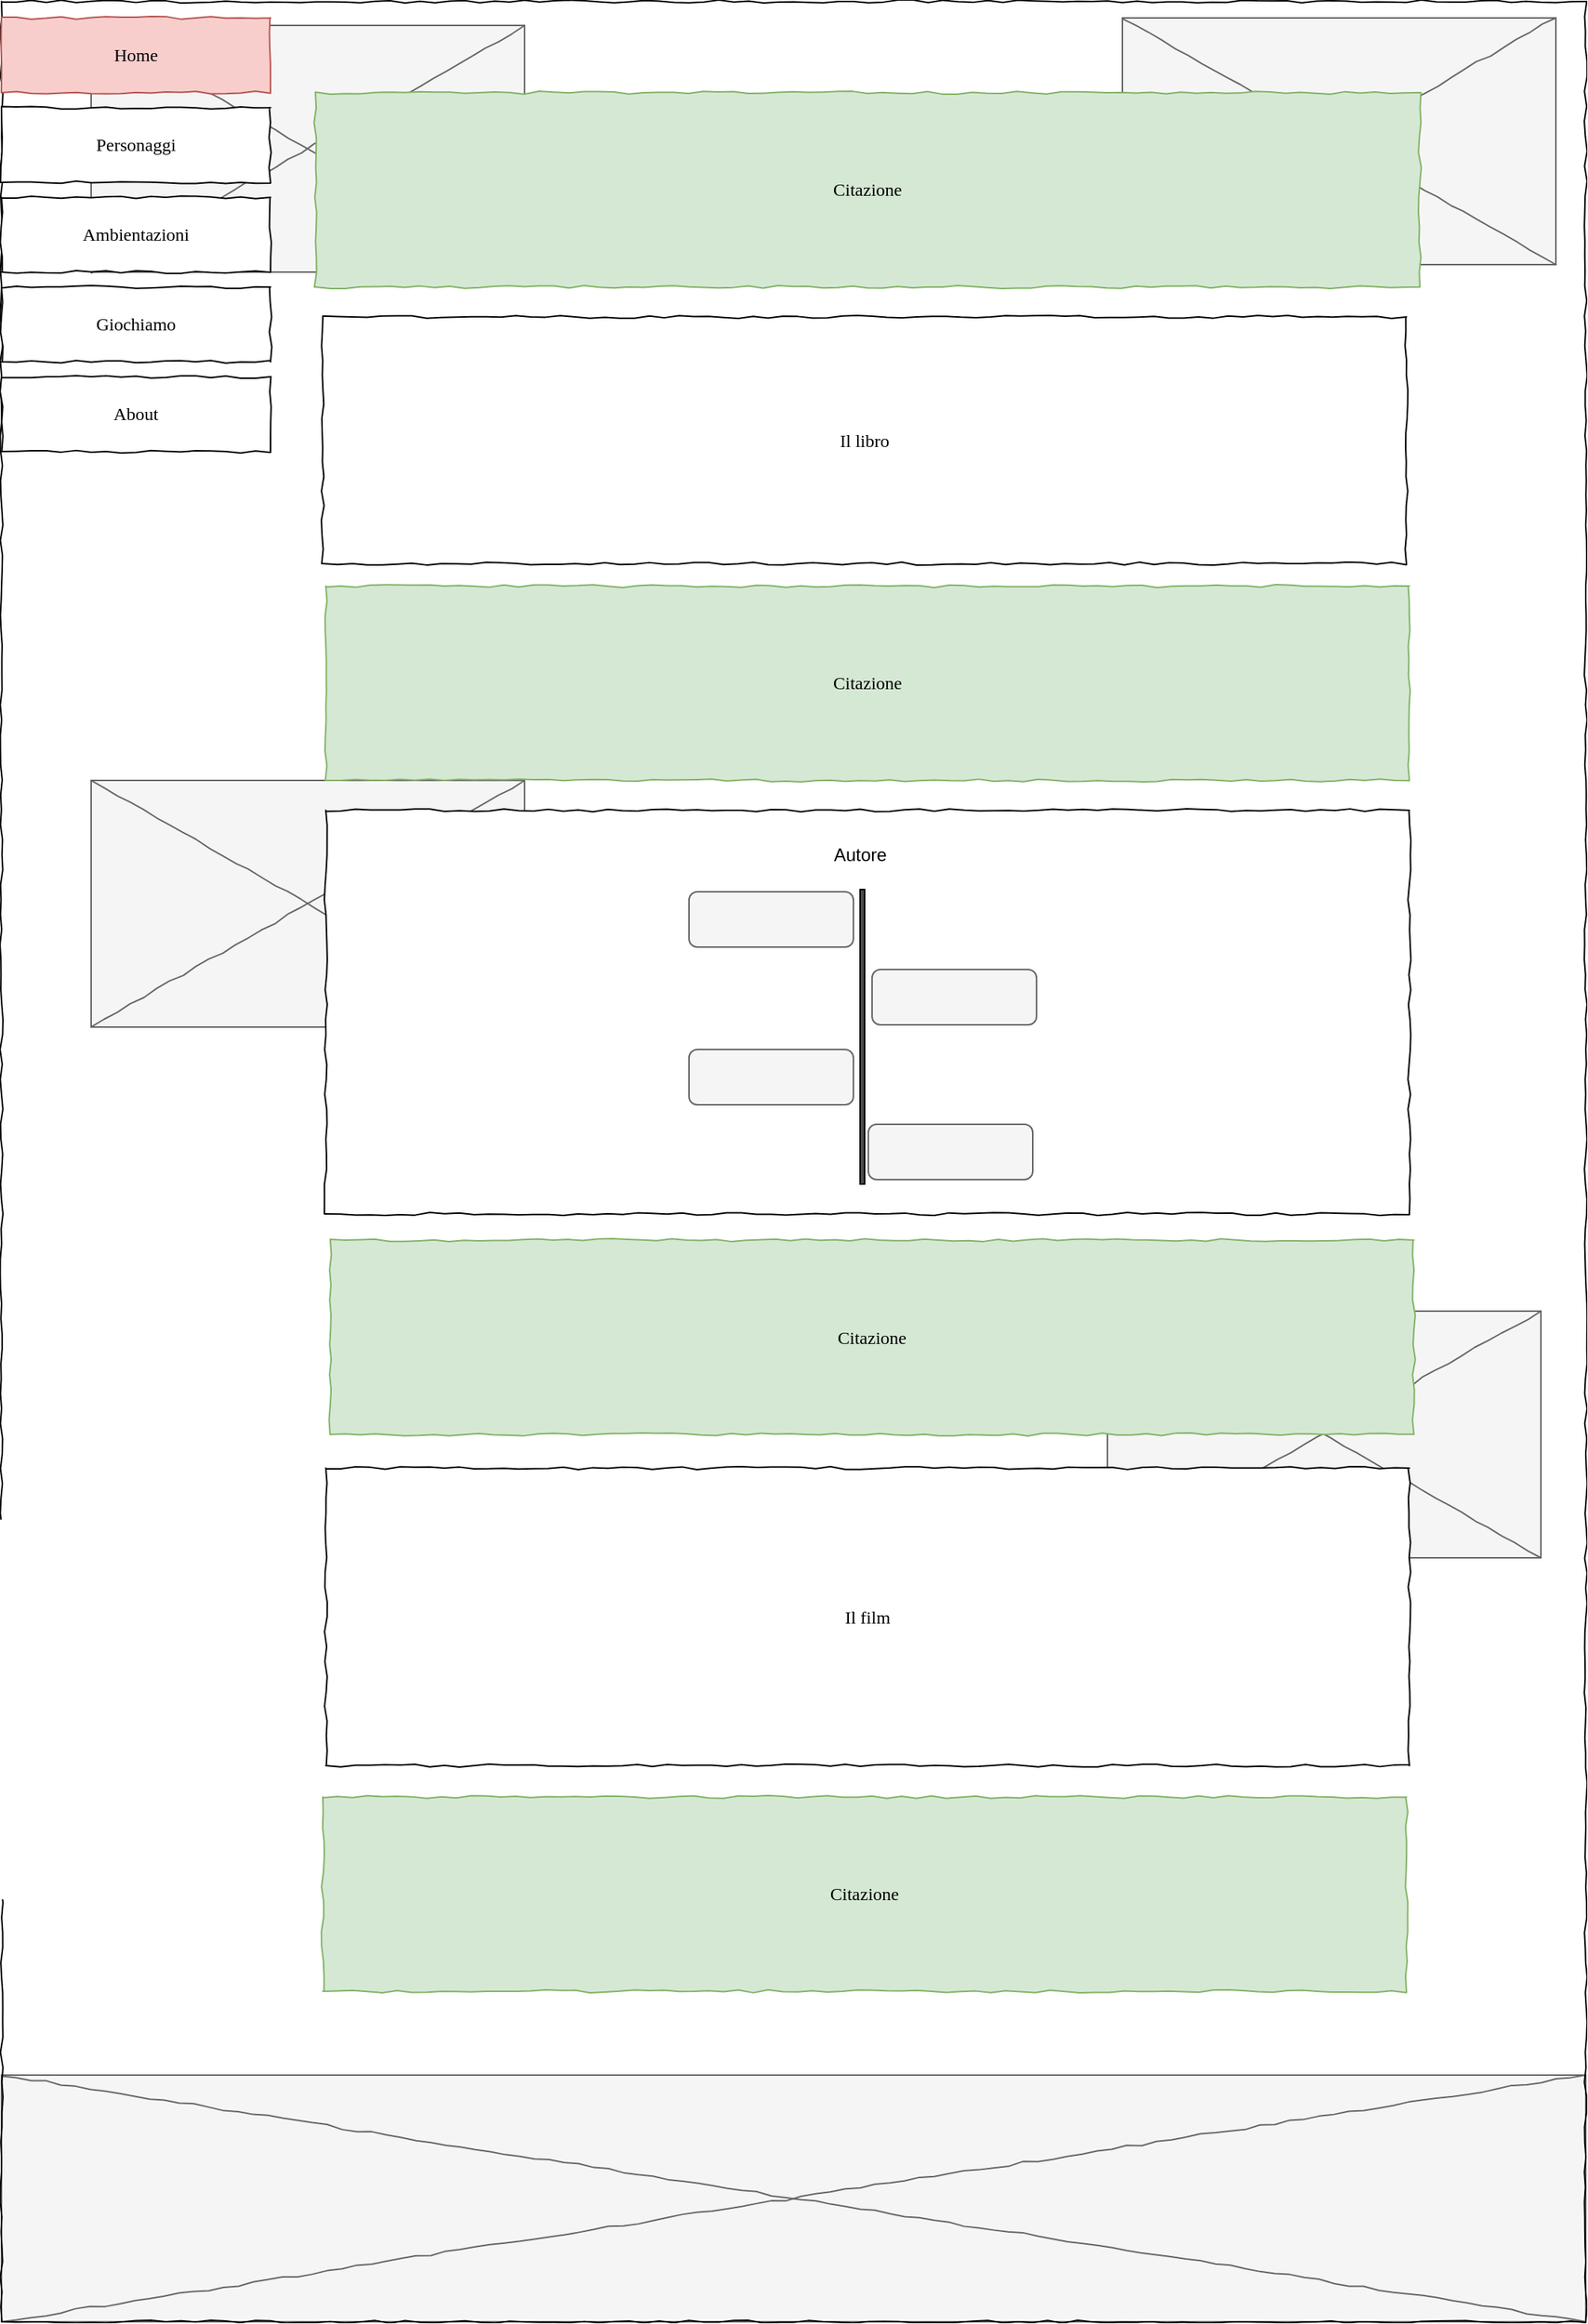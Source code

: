 <mxfile version="10.7.5" type="device"><diagram name="Home.html" id="03018318-947c-dd8e-b7a3-06fadd420f32"><mxGraphModel dx="3770" dy="1975" grid="1" gridSize="10" guides="1" tooltips="1" connect="1" arrows="1" fold="1" page="1" pageScale="1" pageWidth="1100" pageHeight="850" background="#ffffff" math="0" shadow="0"><root><mxCell id="0"/><mxCell id="1" parent="0"/><mxCell id="3b6EQW20AyXUK09YVv4O-10" value="" style="verticalLabelPosition=bottom;shadow=0;dashed=0;align=center;html=1;verticalAlign=top;strokeWidth=1;shape=mxgraph.mockup.graphics.simpleIcon;strokeColor=#666666;fillColor=#f5f5f5;rounded=0;labelBackgroundColor=none;fontFamily=Verdana;fontSize=14;fontColor=#333333;comic=1;" vertex="1" parent="1"><mxGeometry x="20" y="1426" width="1060" height="165" as="geometry"/></mxCell><mxCell id="3b6EQW20AyXUK09YVv4O-17" value="" style="verticalLabelPosition=bottom;shadow=0;dashed=0;align=center;html=1;verticalAlign=top;strokeWidth=1;shape=mxgraph.mockup.graphics.simpleIcon;strokeColor=#666666;fillColor=#f5f5f5;rounded=0;labelBackgroundColor=none;fontFamily=Verdana;fontSize=14;fontColor=#333333;comic=1;" vertex="1" parent="1"><mxGeometry x="760" y="915" width="290" height="165" as="geometry"/></mxCell><mxCell id="3b6EQW20AyXUK09YVv4O-15" value="" style="verticalLabelPosition=bottom;shadow=0;dashed=0;align=center;html=1;verticalAlign=top;strokeWidth=1;shape=mxgraph.mockup.graphics.simpleIcon;strokeColor=#666666;fillColor=#f5f5f5;rounded=0;labelBackgroundColor=none;fontFamily=Verdana;fontSize=14;fontColor=#333333;comic=1;" vertex="1" parent="1"><mxGeometry x="80" y="560" width="290" height="165" as="geometry"/></mxCell><mxCell id="3b6EQW20AyXUK09YVv4O-11" value="" style="verticalLabelPosition=bottom;shadow=0;dashed=0;align=center;html=1;verticalAlign=top;strokeWidth=1;shape=mxgraph.mockup.graphics.simpleIcon;strokeColor=#666666;fillColor=#f5f5f5;rounded=0;labelBackgroundColor=none;fontFamily=Verdana;fontSize=14;comic=1;fontColor=#333333;" vertex="1" parent="1"><mxGeometry x="770" y="50" width="290" height="165" as="geometry"/></mxCell><mxCell id="677b7b8949515195-16" value="" style="verticalLabelPosition=bottom;shadow=0;dashed=0;align=center;html=1;verticalAlign=top;strokeWidth=1;shape=mxgraph.mockup.graphics.simpleIcon;rounded=0;labelBackgroundColor=none;fontFamily=Verdana;fontSize=14;comic=1;fillColor=#f5f5f5;strokeColor=#666666;fontColor=#333333;" parent="1" vertex="1"><mxGeometry x="80" y="55" width="290" height="165" as="geometry"/></mxCell><mxCell id="677b7b8949515195-1" value="" style="whiteSpace=wrap;html=1;rounded=0;shadow=0;labelBackgroundColor=none;strokeColor=#000000;strokeWidth=1;fillColor=none;fontFamily=Verdana;fontSize=12;fontColor=#000000;align=center;comic=1;" parent="1" vertex="1"><mxGeometry x="20" y="39" width="1060" height="1552" as="geometry"/></mxCell><mxCell id="677b7b8949515195-10" value="Home" style="whiteSpace=wrap;html=1;rounded=0;shadow=0;labelBackgroundColor=none;strokeWidth=1;fontFamily=Verdana;fontSize=12;align=center;comic=1;fillColor=#f8cecc;strokeColor=#b85450;" parent="1" vertex="1"><mxGeometry x="20" y="50" width="180" height="50" as="geometry"/></mxCell><mxCell id="677b7b8949515195-25" value="Citazione" style="whiteSpace=wrap;html=1;rounded=0;shadow=0;labelBackgroundColor=none;strokeWidth=1;fontFamily=Verdana;fontSize=12;align=center;comic=1;fillColor=#d5e8d4;strokeColor=#82b366;" parent="1" vertex="1"><mxGeometry x="230" y="100" width="739" height="130" as="geometry"/></mxCell><mxCell id="677b7b8949515195-42" value="External Links" style="text;html=1;points=[];align=left;verticalAlign=top;spacingTop=-4;fontSize=14;fontFamily=Verdana;fontColor=#000000;" parent="1" vertex="1"><mxGeometry x="860" y="653" width="170" height="20" as="geometry"/></mxCell><mxCell id="3b6EQW20AyXUK09YVv4O-1" value="Personaggi&lt;br&gt;" style="whiteSpace=wrap;html=1;rounded=0;shadow=0;labelBackgroundColor=none;strokeWidth=1;fontFamily=Verdana;fontSize=12;align=center;comic=1;" vertex="1" parent="1"><mxGeometry x="20" y="110" width="180" height="50" as="geometry"/></mxCell><mxCell id="3b6EQW20AyXUK09YVv4O-2" value="Ambientazioni" style="whiteSpace=wrap;html=1;rounded=0;shadow=0;labelBackgroundColor=none;strokeWidth=1;fontFamily=Verdana;fontSize=12;align=center;comic=1;" vertex="1" parent="1"><mxGeometry x="20" y="170" width="180" height="50" as="geometry"/></mxCell><mxCell id="3b6EQW20AyXUK09YVv4O-3" value="Giochiamo" style="whiteSpace=wrap;html=1;rounded=0;shadow=0;labelBackgroundColor=none;strokeWidth=1;fontFamily=Verdana;fontSize=12;align=center;comic=1;" vertex="1" parent="1"><mxGeometry x="20" y="230" width="180" height="50" as="geometry"/></mxCell><mxCell id="3b6EQW20AyXUK09YVv4O-9" value="About" style="whiteSpace=wrap;html=1;rounded=0;shadow=0;labelBackgroundColor=none;strokeWidth=1;fontFamily=Verdana;fontSize=12;align=center;comic=1;" vertex="1" parent="1"><mxGeometry x="20" y="290" width="180" height="50" as="geometry"/></mxCell><mxCell id="3b6EQW20AyXUK09YVv4O-12" value="Il libro" style="whiteSpace=wrap;html=1;rounded=0;shadow=0;labelBackgroundColor=none;strokeWidth=1;fontFamily=Verdana;fontSize=12;align=center;comic=1;" vertex="1" parent="1"><mxGeometry x="235" y="250" width="725" height="165" as="geometry"/></mxCell><mxCell id="3b6EQW20AyXUK09YVv4O-13" value="Citazione" style="whiteSpace=wrap;html=1;rounded=0;shadow=0;labelBackgroundColor=none;strokeWidth=1;fontFamily=Verdana;fontSize=12;align=center;comic=1;fillColor=#d5e8d4;strokeColor=#82b366;" vertex="1" parent="1"><mxGeometry x="237" y="430" width="725" height="130" as="geometry"/></mxCell><mxCell id="3b6EQW20AyXUK09YVv4O-14" value="" style="whiteSpace=wrap;html=1;rounded=0;shadow=0;labelBackgroundColor=none;strokeWidth=1;fontFamily=Verdana;fontSize=12;align=center;comic=1;" vertex="1" parent="1"><mxGeometry x="237" y="580" width="725" height="270" as="geometry"/></mxCell><mxCell id="3b6EQW20AyXUK09YVv4O-16" value="Citazione" style="whiteSpace=wrap;html=1;rounded=0;shadow=0;labelBackgroundColor=none;strokeWidth=1;fontFamily=Verdana;fontSize=12;align=center;comic=1;fillColor=#d5e8d4;strokeColor=#82b366;" vertex="1" parent="1"><mxGeometry x="240" y="867.5" width="725" height="130" as="geometry"/></mxCell><mxCell id="3b6EQW20AyXUK09YVv4O-18" value="Il film" style="whiteSpace=wrap;html=1;rounded=0;shadow=0;labelBackgroundColor=none;strokeWidth=1;fontFamily=Verdana;fontSize=12;align=center;comic=1;" vertex="1" parent="1"><mxGeometry x="237" y="1020" width="725" height="199" as="geometry"/></mxCell><mxCell id="3b6EQW20AyXUK09YVv4O-19" value="Citazione" style="whiteSpace=wrap;html=1;rounded=0;shadow=0;labelBackgroundColor=none;strokeWidth=1;fontFamily=Verdana;fontSize=12;align=center;comic=1;fillColor=#d5e8d4;strokeColor=#82b366;" vertex="1" parent="1"><mxGeometry x="235" y="1240" width="725" height="130" as="geometry"/></mxCell><mxCell id="3b6EQW20AyXUK09YVv4O-20" value="" style="rounded=0;whiteSpace=wrap;html=1;fillColor=#4D4D4D;strokeColor=#000000;fontColor=#333333;" vertex="1" parent="1"><mxGeometry x="594.5" y="633" width="3" height="197" as="geometry"/></mxCell><mxCell id="3b6EQW20AyXUK09YVv4O-21" value="Autore" style="text;html=1;resizable=0;points=[];autosize=1;align=left;verticalAlign=top;spacingTop=-4;" vertex="1" parent="1"><mxGeometry x="574.5" y="600" width="50" height="20" as="geometry"/></mxCell><mxCell id="3b6EQW20AyXUK09YVv4O-23" value="" style="rounded=1;whiteSpace=wrap;html=1;fillColor=#f5f5f5;strokeColor=#666666;fontColor=#333333;" vertex="1" parent="1"><mxGeometry x="480" y="634.5" width="110" height="37" as="geometry"/></mxCell><mxCell id="3b6EQW20AyXUK09YVv4O-24" value="" style="rounded=1;whiteSpace=wrap;html=1;fillColor=#f5f5f5;strokeColor=#666666;fontColor=#333333;" vertex="1" parent="1"><mxGeometry x="602.5" y="686.5" width="110" height="37" as="geometry"/></mxCell><mxCell id="3b6EQW20AyXUK09YVv4O-25" value="" style="rounded=1;whiteSpace=wrap;html=1;fillColor=#f5f5f5;strokeColor=#666666;fontColor=#333333;" vertex="1" parent="1"><mxGeometry x="480" y="740" width="110" height="37" as="geometry"/></mxCell><mxCell id="3b6EQW20AyXUK09YVv4O-26" value="" style="rounded=1;whiteSpace=wrap;html=1;fillColor=#f5f5f5;strokeColor=#666666;fontColor=#333333;" vertex="1" parent="1"><mxGeometry x="600" y="790" width="110" height="37" as="geometry"/></mxCell></root></mxGraphModel></diagram><diagram id="shyfxy5OSEdhFtDWImDH" name="Personaggi.html"><mxGraphModel dx="1508" dy="790" grid="1" gridSize="10" guides="1" tooltips="1" connect="1" arrows="1" fold="1" page="1" pageScale="1" pageWidth="827" pageHeight="1169" math="0" shadow="0"><root><mxCell id="yFaqjr3o2VVZCimnWa2i-0"/><mxCell id="yFaqjr3o2VVZCimnWa2i-1" parent="yFaqjr3o2VVZCimnWa2i-0"/><mxCell id="5CfiGwnPXpWekqSBVBry-2" value="Personaggio" style="verticalLabelPosition=bottom;shadow=0;dashed=0;align=center;html=1;verticalAlign=top;strokeWidth=1;shape=mxgraph.mockup.graphics.simpleIcon;strokeColor=#666666;fillColor=#f5f5f5;rounded=0;labelBackgroundColor=none;fontFamily=Verdana;fontSize=14;fontColor=#333333;comic=1;" vertex="1" parent="yFaqjr3o2VVZCimnWa2i-1"><mxGeometry x="244" y="135" width="392" height="240" as="geometry"/></mxCell><mxCell id="5CfiGwnPXpWekqSBVBry-5" value="" style="whiteSpace=wrap;html=1;rounded=0;shadow=0;labelBackgroundColor=none;strokeColor=#000000;strokeWidth=1;fillColor=none;fontFamily=Verdana;fontSize=12;fontColor=#000000;align=center;comic=1;" vertex="1" parent="yFaqjr3o2VVZCimnWa2i-1"><mxGeometry x="20" y="35" width="1130" height="490" as="geometry"/></mxCell><mxCell id="5CfiGwnPXpWekqSBVBry-6" value="Home" style="whiteSpace=wrap;html=1;rounded=0;shadow=0;labelBackgroundColor=none;strokeWidth=1;fontFamily=Verdana;fontSize=12;align=center;comic=1;fillColor=#f8cecc;strokeColor=#b85450;" vertex="1" parent="yFaqjr3o2VVZCimnWa2i-1"><mxGeometry x="20" y="50" width="180" height="50" as="geometry"/></mxCell><mxCell id="5CfiGwnPXpWekqSBVBry-7" value="Descrizione" style="whiteSpace=wrap;html=1;rounded=0;shadow=0;labelBackgroundColor=none;strokeWidth=1;fontFamily=Verdana;fontSize=12;align=center;comic=1;fillColor=#d5e8d4;strokeColor=#82b366;" vertex="1" parent="yFaqjr3o2VVZCimnWa2i-1"><mxGeometry x="680" y="135" width="400" height="245" as="geometry"/></mxCell><mxCell id="5CfiGwnPXpWekqSBVBry-9" value="Personaggi&lt;br&gt;" style="whiteSpace=wrap;html=1;rounded=0;shadow=0;labelBackgroundColor=none;strokeWidth=1;fontFamily=Verdana;fontSize=12;align=center;comic=1;" vertex="1" parent="yFaqjr3o2VVZCimnWa2i-1"><mxGeometry x="20" y="110" width="180" height="50" as="geometry"/></mxCell><mxCell id="5CfiGwnPXpWekqSBVBry-10" value="Ambientazioni" style="whiteSpace=wrap;html=1;rounded=0;shadow=0;labelBackgroundColor=none;strokeWidth=1;fontFamily=Verdana;fontSize=12;align=center;comic=1;" vertex="1" parent="yFaqjr3o2VVZCimnWa2i-1"><mxGeometry x="20" y="170" width="180" height="50" as="geometry"/></mxCell><mxCell id="5CfiGwnPXpWekqSBVBry-11" value="Giochiamo" style="whiteSpace=wrap;html=1;rounded=0;shadow=0;labelBackgroundColor=none;strokeWidth=1;fontFamily=Verdana;fontSize=12;align=center;comic=1;" vertex="1" parent="yFaqjr3o2VVZCimnWa2i-1"><mxGeometry x="20" y="230" width="180" height="50" as="geometry"/></mxCell><mxCell id="5CfiGwnPXpWekqSBVBry-12" value="About" style="whiteSpace=wrap;html=1;rounded=0;shadow=0;labelBackgroundColor=none;strokeWidth=1;fontFamily=Verdana;fontSize=12;align=center;comic=1;" vertex="1" parent="yFaqjr3o2VVZCimnWa2i-1"><mxGeometry x="20" y="290" width="180" height="50" as="geometry"/></mxCell><mxCell id="5CfiGwnPXpWekqSBVBry-27" value="&lt;font style=&quot;font-size: 35px&quot;&gt;&lt;b&gt;Personaggi&lt;/b&gt;&lt;/font&gt;" style="text;html=1;strokeColor=none;fillColor=none;align=center;verticalAlign=middle;whiteSpace=wrap;rounded=0;" vertex="1" parent="yFaqjr3o2VVZCimnWa2i-1"><mxGeometry x="500" y="65" width="40" height="20" as="geometry"/></mxCell><mxCell id="5CfiGwnPXpWekqSBVBry-29" value="" style="triangle;whiteSpace=wrap;html=1;strokeColor=#82b366;fillColor=#d5e8d4;" vertex="1" parent="yFaqjr3o2VVZCimnWa2i-1"><mxGeometry x="600" y="240" width="30" height="50" as="geometry"/></mxCell><mxCell id="5CfiGwnPXpWekqSBVBry-31" value="" style="triangle;whiteSpace=wrap;html=1;strokeColor=#82b366;fillColor=#d5e8d4;direction=west;" vertex="1" parent="yFaqjr3o2VVZCimnWa2i-1"><mxGeometry x="250" y="240" width="30" height="50" as="geometry"/></mxCell></root></mxGraphModel></diagram><diagram id="sspJNxq3G343mwj9AQCQ" name="Ambientazioni.html"><mxGraphModel dx="1508" dy="790" grid="1" gridSize="10" guides="1" tooltips="1" connect="1" arrows="1" fold="1" page="1" pageScale="1" pageWidth="827" pageHeight="1169" math="0" shadow="0"><root><mxCell id="OVfAjqcQRDC_QyiE9cYo-0"/><mxCell id="OVfAjqcQRDC_QyiE9cYo-1" parent="OVfAjqcQRDC_QyiE9cYo-0"/><mxCell id="kjJNZntO5AonbKkY-tIp-1" value="Ambientazione B" style="verticalLabelPosition=bottom;shadow=0;dashed=0;align=center;html=1;verticalAlign=top;strokeWidth=1;shape=mxgraph.mockup.graphics.simpleIcon;strokeColor=#666666;fillColor=#f5f5f5;rounded=0;labelBackgroundColor=none;fontFamily=Verdana;fontSize=14;fontColor=#333333;comic=1;rotation=354;" vertex="1" parent="OVfAjqcQRDC_QyiE9cYo-1"><mxGeometry x="370" y="418" width="290" height="165" as="geometry"/></mxCell><mxCell id="kjJNZntO5AonbKkY-tIp-2" value="Ambientazione A&lt;br&gt;" style="verticalLabelPosition=bottom;shadow=0;dashed=0;align=center;html=1;verticalAlign=top;strokeWidth=1;shape=mxgraph.mockup.graphics.simpleIcon;strokeColor=#666666;fillColor=#f5f5f5;rounded=0;labelBackgroundColor=none;fontFamily=Verdana;fontSize=14;fontColor=#333333;comic=1;rotation=7;" vertex="1" parent="OVfAjqcQRDC_QyiE9cYo-1"><mxGeometry x="425" y="195" width="290" height="165" as="geometry"/></mxCell><mxCell id="kjJNZntO5AonbKkY-tIp-3" value="Ambientazione C" style="verticalLabelPosition=bottom;shadow=0;dashed=0;align=center;html=1;verticalAlign=top;strokeWidth=1;shape=mxgraph.mockup.graphics.simpleIcon;strokeColor=#666666;fillColor=#f5f5f5;rounded=0;labelBackgroundColor=none;fontFamily=Verdana;fontSize=14;comic=1;fontColor=#333333;rotation=12;" vertex="1" parent="OVfAjqcQRDC_QyiE9cYo-1"><mxGeometry x="590" y="583" width="290" height="165" as="geometry"/></mxCell><mxCell id="kjJNZntO5AonbKkY-tIp-4" value="Ambientazione D" style="verticalLabelPosition=bottom;shadow=0;dashed=0;align=center;html=1;verticalAlign=top;strokeWidth=1;shape=mxgraph.mockup.graphics.simpleIcon;rounded=0;labelBackgroundColor=none;fontFamily=Verdana;fontSize=14;comic=1;fillColor=#f5f5f5;strokeColor=#666666;fontColor=#333333;rotation=354;" vertex="1" parent="OVfAjqcQRDC_QyiE9cYo-1"><mxGeometry x="310" y="720" width="290" height="165" as="geometry"/></mxCell><mxCell id="kjJNZntO5AonbKkY-tIp-5" value="" style="whiteSpace=wrap;html=1;rounded=0;shadow=0;labelBackgroundColor=none;strokeColor=#000000;strokeWidth=1;fillColor=none;fontFamily=Verdana;fontSize=12;fontColor=#000000;align=center;comic=1;" vertex="1" parent="OVfAjqcQRDC_QyiE9cYo-1"><mxGeometry x="130" y="110" width="920" height="850" as="geometry"/></mxCell><mxCell id="kjJNZntO5AonbKkY-tIp-6" value="Home" style="whiteSpace=wrap;html=1;rounded=0;shadow=0;labelBackgroundColor=none;strokeWidth=1;fontFamily=Verdana;fontSize=12;align=center;comic=1;fillColor=#f8cecc;strokeColor=#b85450;" vertex="1" parent="OVfAjqcQRDC_QyiE9cYo-1"><mxGeometry x="130" y="132.5" width="180" height="50" as="geometry"/></mxCell><mxCell id="kjJNZntO5AonbKkY-tIp-9" value="Personaggi&lt;br&gt;" style="whiteSpace=wrap;html=1;rounded=0;shadow=0;labelBackgroundColor=none;strokeWidth=1;fontFamily=Verdana;fontSize=12;align=center;comic=1;" vertex="1" parent="OVfAjqcQRDC_QyiE9cYo-1"><mxGeometry x="130" y="192.5" width="180" height="50" as="geometry"/></mxCell><mxCell id="kjJNZntO5AonbKkY-tIp-10" value="Ambientazioni" style="whiteSpace=wrap;html=1;rounded=0;shadow=0;labelBackgroundColor=none;strokeWidth=1;fontFamily=Verdana;fontSize=12;align=center;comic=1;" vertex="1" parent="OVfAjqcQRDC_QyiE9cYo-1"><mxGeometry x="130" y="252.5" width="180" height="50" as="geometry"/></mxCell><mxCell id="kjJNZntO5AonbKkY-tIp-11" value="Giochiamo" style="whiteSpace=wrap;html=1;rounded=0;shadow=0;labelBackgroundColor=none;strokeWidth=1;fontFamily=Verdana;fontSize=12;align=center;comic=1;" vertex="1" parent="OVfAjqcQRDC_QyiE9cYo-1"><mxGeometry x="130" y="312.5" width="180" height="50" as="geometry"/></mxCell><mxCell id="kjJNZntO5AonbKkY-tIp-12" value="About" style="whiteSpace=wrap;html=1;rounded=0;shadow=0;labelBackgroundColor=none;strokeWidth=1;fontFamily=Verdana;fontSize=12;align=center;comic=1;" vertex="1" parent="OVfAjqcQRDC_QyiE9cYo-1"><mxGeometry x="130" y="372.5" width="180" height="50" as="geometry"/></mxCell></root></mxGraphModel></diagram><diagram id="4m4tnCwIwcKgSby0Tqik" name="Giochiamo.html"><mxGraphModel dx="1508" dy="790" grid="1" gridSize="10" guides="1" tooltips="1" connect="1" arrows="1" fold="1" page="1" pageScale="1" pageWidth="827" pageHeight="1169" math="0" shadow="0"><root><mxCell id="unUtB90eRePgwocdsCOf-0"/><mxCell id="unUtB90eRePgwocdsCOf-1" parent="unUtB90eRePgwocdsCOf-0"/><mxCell id="4IAOXpNWdQiH4-zOKxiv-0" value="Immagine di riferimento" style="verticalLabelPosition=bottom;shadow=0;dashed=0;align=center;html=1;verticalAlign=top;strokeWidth=1;shape=mxgraph.mockup.graphics.simpleIcon;strokeColor=#666666;fillColor=#f5f5f5;rounded=0;labelBackgroundColor=none;fontFamily=Verdana;fontSize=14;fontColor=#333333;comic=1;" vertex="1" parent="unUtB90eRePgwocdsCOf-1"><mxGeometry x="244" y="135" width="416" height="285" as="geometry"/></mxCell><mxCell id="4IAOXpNWdQiH4-zOKxiv-1" value="" style="whiteSpace=wrap;html=1;rounded=0;shadow=0;labelBackgroundColor=none;strokeColor=#000000;strokeWidth=1;fillColor=none;fontFamily=Verdana;fontSize=12;fontColor=#000000;align=center;comic=1;" vertex="1" parent="unUtB90eRePgwocdsCOf-1"><mxGeometry x="20" y="30" width="1130" height="570" as="geometry"/></mxCell><mxCell id="4IAOXpNWdQiH4-zOKxiv-2" value="Home" style="whiteSpace=wrap;html=1;rounded=0;shadow=0;labelBackgroundColor=none;strokeWidth=1;fontFamily=Verdana;fontSize=12;align=center;comic=1;fillColor=#f8cecc;strokeColor=#b85450;" vertex="1" parent="unUtB90eRePgwocdsCOf-1"><mxGeometry x="20" y="50" width="180" height="50" as="geometry"/></mxCell><mxCell id="4IAOXpNWdQiH4-zOKxiv-4" value="Personaggi&lt;br&gt;" style="whiteSpace=wrap;html=1;rounded=0;shadow=0;labelBackgroundColor=none;strokeWidth=1;fontFamily=Verdana;fontSize=12;align=center;comic=1;" vertex="1" parent="unUtB90eRePgwocdsCOf-1"><mxGeometry x="20" y="110" width="180" height="50" as="geometry"/></mxCell><mxCell id="4IAOXpNWdQiH4-zOKxiv-5" value="Ambientazioni" style="whiteSpace=wrap;html=1;rounded=0;shadow=0;labelBackgroundColor=none;strokeWidth=1;fontFamily=Verdana;fontSize=12;align=center;comic=1;" vertex="1" parent="unUtB90eRePgwocdsCOf-1"><mxGeometry x="20" y="170" width="180" height="50" as="geometry"/></mxCell><mxCell id="4IAOXpNWdQiH4-zOKxiv-6" value="Giochiamo" style="whiteSpace=wrap;html=1;rounded=0;shadow=0;labelBackgroundColor=none;strokeWidth=1;fontFamily=Verdana;fontSize=12;align=center;comic=1;" vertex="1" parent="unUtB90eRePgwocdsCOf-1"><mxGeometry x="20" y="230" width="180" height="50" as="geometry"/></mxCell><mxCell id="4IAOXpNWdQiH4-zOKxiv-7" value="About" style="whiteSpace=wrap;html=1;rounded=0;shadow=0;labelBackgroundColor=none;strokeWidth=1;fontFamily=Verdana;fontSize=12;align=center;comic=1;" vertex="1" parent="unUtB90eRePgwocdsCOf-1"><mxGeometry x="20" y="290" width="180" height="50" as="geometry"/></mxCell><mxCell id="4IAOXpNWdQiH4-zOKxiv-8" value="&lt;font style=&quot;font-size: 35px&quot;&gt;&lt;b&gt;Puzzle&lt;/b&gt;&lt;/font&gt;" style="text;html=1;strokeColor=none;fillColor=none;align=center;verticalAlign=middle;whiteSpace=wrap;rounded=0;" vertex="1" parent="unUtB90eRePgwocdsCOf-1"><mxGeometry x="500" y="65" width="40" height="20" as="geometry"/></mxCell><mxCell id="RG02VzAzgVVKXblKvmdK-0" value="" style="whiteSpace=wrap;html=1;rounded=0;shadow=0;labelBackgroundColor=none;strokeWidth=1;fontFamily=Verdana;fontSize=12;align=center;comic=1;fillColor=#d5e8d4;strokeColor=#82b366;" vertex="1" parent="unUtB90eRePgwocdsCOf-1"><mxGeometry x="680" y="135" width="370" height="285" as="geometry"/></mxCell><mxCell id="RG02VzAzgVVKXblKvmdK-8" value="" style="verticalLabelPosition=bottom;shadow=0;dashed=0;align=center;html=1;verticalAlign=top;strokeWidth=1;shape=mxgraph.mockup.graphics.simpleIcon;strokeColor=#666666;fillColor=#f5f5f5;rounded=0;labelBackgroundColor=none;fontFamily=Verdana;fontSize=14;fontColor=#333333;comic=1;" vertex="1" parent="unUtB90eRePgwocdsCOf-1"><mxGeometry x="810" y="150" width="80" height="70" as="geometry"/></mxCell><mxCell id="RG02VzAzgVVKXblKvmdK-9" value="" style="verticalLabelPosition=bottom;shadow=0;dashed=0;align=center;html=1;verticalAlign=top;strokeWidth=1;shape=mxgraph.mockup.graphics.simpleIcon;strokeColor=#666666;fillColor=#f5f5f5;rounded=0;labelBackgroundColor=none;fontFamily=Verdana;fontSize=14;fontColor=#333333;comic=1;" vertex="1" parent="unUtB90eRePgwocdsCOf-1"><mxGeometry x="700" y="150" width="80" height="70" as="geometry"/></mxCell><mxCell id="4IAOXpNWdQiH4-zOKxiv-20" value="" style="verticalLabelPosition=bottom;shadow=0;dashed=0;align=center;html=1;verticalAlign=top;strokeWidth=1;shape=mxgraph.mockup.graphics.simpleIcon;strokeColor=#666666;fillColor=#f5f5f5;rounded=0;labelBackgroundColor=none;fontFamily=Verdana;fontSize=14;fontColor=#333333;comic=1;" vertex="1" parent="unUtB90eRePgwocdsCOf-1"><mxGeometry x="920" y="150" width="80" height="70" as="geometry"/></mxCell><mxCell id="RG02VzAzgVVKXblKvmdK-10" value="" style="verticalLabelPosition=bottom;shadow=0;dashed=0;align=center;html=1;verticalAlign=top;strokeWidth=1;shape=mxgraph.mockup.graphics.simpleIcon;strokeColor=#666666;fillColor=#f5f5f5;rounded=0;labelBackgroundColor=none;fontFamily=Verdana;fontSize=14;fontColor=#333333;comic=1;" vertex="1" parent="unUtB90eRePgwocdsCOf-1"><mxGeometry x="930" y="240" width="80" height="70" as="geometry"/></mxCell><mxCell id="RG02VzAzgVVKXblKvmdK-11" value="" style="verticalLabelPosition=bottom;shadow=0;dashed=0;align=center;html=1;verticalAlign=top;strokeWidth=1;shape=mxgraph.mockup.graphics.simpleIcon;strokeColor=#666666;fillColor=#f5f5f5;rounded=0;labelBackgroundColor=none;fontFamily=Verdana;fontSize=14;fontColor=#333333;comic=1;" vertex="1" parent="unUtB90eRePgwocdsCOf-1"><mxGeometry x="810" y="240" width="80" height="70" as="geometry"/></mxCell><mxCell id="RG02VzAzgVVKXblKvmdK-12" value="" style="verticalLabelPosition=bottom;shadow=0;dashed=0;align=center;html=1;verticalAlign=top;strokeWidth=1;shape=mxgraph.mockup.graphics.simpleIcon;strokeColor=#666666;fillColor=#f5f5f5;rounded=0;labelBackgroundColor=none;fontFamily=Verdana;fontSize=14;fontColor=#333333;comic=1;" vertex="1" parent="unUtB90eRePgwocdsCOf-1"><mxGeometry x="700" y="240" width="80" height="70" as="geometry"/></mxCell><mxCell id="RG02VzAzgVVKXblKvmdK-13" value="" style="verticalLabelPosition=bottom;shadow=0;dashed=0;align=center;html=1;verticalAlign=top;strokeWidth=1;shape=mxgraph.mockup.graphics.simpleIcon;strokeColor=#666666;fillColor=#f5f5f5;rounded=0;labelBackgroundColor=none;fontFamily=Verdana;fontSize=14;fontColor=#333333;comic=1;" vertex="1" parent="unUtB90eRePgwocdsCOf-1"><mxGeometry x="810" y="330" width="80" height="70" as="geometry"/></mxCell><mxCell id="RG02VzAzgVVKXblKvmdK-14" value="" style="verticalLabelPosition=bottom;shadow=0;dashed=0;align=center;html=1;verticalAlign=top;strokeWidth=1;shape=mxgraph.mockup.graphics.simpleIcon;strokeColor=#666666;fillColor=#f5f5f5;rounded=0;labelBackgroundColor=none;fontFamily=Verdana;fontSize=14;fontColor=#333333;comic=1;" vertex="1" parent="unUtB90eRePgwocdsCOf-1"><mxGeometry x="700" y="330" width="80" height="70" as="geometry"/></mxCell><mxCell id="RG02VzAzgVVKXblKvmdK-15" value="Nuova partita" style="strokeWidth=1;shadow=0;dashed=0;align=center;html=1;shape=mxgraph.mockup.buttons.button;strokeColor=#82b366;mainText=;buttonStyle=round;fontSize=17;fontStyle=1;fillColor=#d5e8d4;whiteSpace=wrap;" vertex="1" parent="unUtB90eRePgwocdsCOf-1"><mxGeometry x="605" y="495" width="150" height="50" as="geometry"/></mxCell><mxCell id="RG02VzAzgVVKXblKvmdK-21" value="^" style="strokeWidth=1;shadow=0;dashed=0;align=center;html=1;shape=mxgraph.mockup.buttons.button;strokeColor=#82b366;mainText=;buttonStyle=round;fontSize=17;fontStyle=1;fillColor=#d5e8d4;whiteSpace=wrap;" vertex="1" parent="unUtB90eRePgwocdsCOf-1"><mxGeometry x="441.5" y="445" width="48" height="50" as="geometry"/></mxCell><mxCell id="RG02VzAzgVVKXblKvmdK-25" value="&amp;lt;" style="strokeWidth=1;shadow=0;dashed=0;align=center;html=1;shape=mxgraph.mockup.buttons.button;strokeColor=#82b366;mainText=;buttonStyle=round;fontSize=17;fontStyle=1;fillColor=#d5e8d4;whiteSpace=wrap;" vertex="1" parent="unUtB90eRePgwocdsCOf-1"><mxGeometry x="393.5" y="490" width="48" height="50" as="geometry"/></mxCell><mxCell id="RG02VzAzgVVKXblKvmdK-26" value="&amp;gt;" style="strokeWidth=1;shadow=0;dashed=0;align=center;html=1;shape=mxgraph.mockup.buttons.button;strokeColor=#82b366;mainText=;buttonStyle=round;fontSize=17;fontStyle=1;fillColor=#d5e8d4;whiteSpace=wrap;" vertex="1" parent="unUtB90eRePgwocdsCOf-1"><mxGeometry x="489.5" y="490" width="48" height="50" as="geometry"/></mxCell><mxCell id="RG02VzAzgVVKXblKvmdK-27" value="v" style="strokeWidth=1;shadow=0;dashed=0;align=center;html=1;shape=mxgraph.mockup.buttons.button;strokeColor=#82b366;mainText=;buttonStyle=round;fontSize=17;fontStyle=1;fillColor=#d5e8d4;whiteSpace=wrap;" vertex="1" parent="unUtB90eRePgwocdsCOf-1"><mxGeometry x="441.5" y="540" width="48" height="50" as="geometry"/></mxCell></root></mxGraphModel></diagram><diagram id="vJ0YaLA25JoYVWbLDEF1" name="About.html"><mxGraphModel dx="1885" dy="988" grid="1" gridSize="10" guides="1" tooltips="1" connect="1" arrows="1" fold="1" page="1" pageScale="1" pageWidth="827" pageHeight="1169" math="0" shadow="0"><root><mxCell id="cdr7H_MF4fa2R0n8VJn5-0"/><mxCell id="cdr7H_MF4fa2R0n8VJn5-1" parent="cdr7H_MF4fa2R0n8VJn5-0"/><mxCell id="ofKz6FCut6nqgQJMxZ38-0" value="" style="verticalLabelPosition=bottom;shadow=0;dashed=0;align=center;html=1;verticalAlign=top;strokeWidth=1;shape=mxgraph.mockup.graphics.simpleIcon;strokeColor=#666666;fillColor=#f5f5f5;rounded=0;labelBackgroundColor=none;fontFamily=Verdana;fontSize=14;fontColor=#333333;comic=1;" vertex="1" parent="cdr7H_MF4fa2R0n8VJn5-1"><mxGeometry x="20" y="560" width="1060" height="165" as="geometry"/></mxCell><mxCell id="ofKz6FCut6nqgQJMxZ38-1" value="" style="verticalLabelPosition=bottom;shadow=0;dashed=0;align=center;html=1;verticalAlign=top;strokeWidth=1;shape=mxgraph.mockup.graphics.simpleIcon;strokeColor=#666666;fillColor=#f5f5f5;rounded=0;labelBackgroundColor=none;fontFamily=Verdana;fontSize=14;comic=1;fontColor=#333333;" vertex="1" parent="cdr7H_MF4fa2R0n8VJn5-1"><mxGeometry x="770" y="50" width="290" height="165" as="geometry"/></mxCell><mxCell id="ofKz6FCut6nqgQJMxZ38-2" value="" style="verticalLabelPosition=bottom;shadow=0;dashed=0;align=center;html=1;verticalAlign=top;strokeWidth=1;shape=mxgraph.mockup.graphics.simpleIcon;rounded=0;labelBackgroundColor=none;fontFamily=Verdana;fontSize=14;comic=1;fillColor=#f5f5f5;strokeColor=#666666;fontColor=#333333;" vertex="1" parent="cdr7H_MF4fa2R0n8VJn5-1"><mxGeometry x="80" y="55" width="290" height="165" as="geometry"/></mxCell><mxCell id="ofKz6FCut6nqgQJMxZ38-3" value="Home" style="whiteSpace=wrap;html=1;rounded=0;shadow=0;labelBackgroundColor=none;strokeWidth=1;fontFamily=Verdana;fontSize=12;align=center;comic=1;fillColor=#f8cecc;strokeColor=#b85450;" vertex="1" parent="cdr7H_MF4fa2R0n8VJn5-1"><mxGeometry x="20" y="50" width="180" height="50" as="geometry"/></mxCell><mxCell id="ofKz6FCut6nqgQJMxZ38-6" value="Personaggi&lt;br&gt;" style="whiteSpace=wrap;html=1;rounded=0;shadow=0;labelBackgroundColor=none;strokeWidth=1;fontFamily=Verdana;fontSize=12;align=center;comic=1;" vertex="1" parent="cdr7H_MF4fa2R0n8VJn5-1"><mxGeometry x="20" y="110" width="180" height="50" as="geometry"/></mxCell><mxCell id="ofKz6FCut6nqgQJMxZ38-7" value="Ambientazioni" style="whiteSpace=wrap;html=1;rounded=0;shadow=0;labelBackgroundColor=none;strokeWidth=1;fontFamily=Verdana;fontSize=12;align=center;comic=1;" vertex="1" parent="cdr7H_MF4fa2R0n8VJn5-1"><mxGeometry x="20" y="170" width="180" height="50" as="geometry"/></mxCell><mxCell id="ofKz6FCut6nqgQJMxZ38-8" value="Giochiamo" style="whiteSpace=wrap;html=1;rounded=0;shadow=0;labelBackgroundColor=none;strokeWidth=1;fontFamily=Verdana;fontSize=12;align=center;comic=1;" vertex="1" parent="cdr7H_MF4fa2R0n8VJn5-1"><mxGeometry x="20" y="230" width="180" height="50" as="geometry"/></mxCell><mxCell id="ofKz6FCut6nqgQJMxZ38-9" value="About" style="whiteSpace=wrap;html=1;rounded=0;shadow=0;labelBackgroundColor=none;strokeWidth=1;fontFamily=Verdana;fontSize=12;align=center;comic=1;" vertex="1" parent="cdr7H_MF4fa2R0n8VJn5-1"><mxGeometry x="20" y="290" width="180" height="50" as="geometry"/></mxCell><mxCell id="ofKz6FCut6nqgQJMxZ38-10" value="Informazioni sul sito" style="whiteSpace=wrap;html=1;rounded=0;shadow=0;labelBackgroundColor=none;strokeWidth=1;fontFamily=Verdana;fontSize=12;align=center;comic=1;" vertex="1" parent="cdr7H_MF4fa2R0n8VJn5-1"><mxGeometry x="225" y="132.5" width="725" height="165" as="geometry"/></mxCell><mxCell id="AYalIOnjB5DgRAOvsZEX-0" value="" style="whiteSpace=wrap;html=1;rounded=0;shadow=0;labelBackgroundColor=none;strokeColor=#000000;strokeWidth=1;fillColor=none;fontFamily=Verdana;fontSize=12;fontColor=#000000;align=center;comic=1;" vertex="1" parent="cdr7H_MF4fa2R0n8VJn5-1"><mxGeometry x="20" y="25" width="1060" height="700" as="geometry"/></mxCell><mxCell id="AYalIOnjB5DgRAOvsZEX-1" value="Informazioni autore sito" style="whiteSpace=wrap;html=1;rounded=0;shadow=0;labelBackgroundColor=none;strokeWidth=1;fontFamily=Verdana;fontSize=12;align=center;comic=1;" vertex="1" parent="cdr7H_MF4fa2R0n8VJn5-1"><mxGeometry x="225" y="315" width="725" height="165" as="geometry"/></mxCell><mxCell id="b9EsPHI9b94LbKa5mc6h-0" value="&lt;font style=&quot;font-size: 35px&quot;&gt;&lt;b&gt;About&lt;br&gt;&lt;/b&gt;&lt;/font&gt;" style="text;html=1;strokeColor=none;fillColor=none;align=center;verticalAlign=middle;whiteSpace=wrap;rounded=0;" vertex="1" parent="cdr7H_MF4fa2R0n8VJn5-1"><mxGeometry x="500" y="65" width="40" height="20" as="geometry"/></mxCell></root></mxGraphModel></diagram></mxfile>